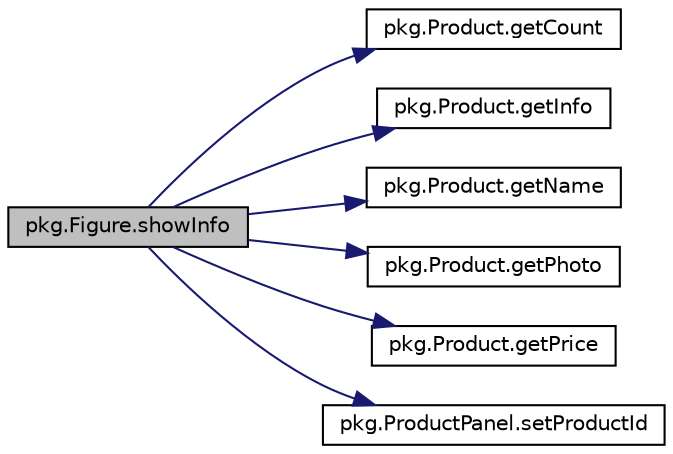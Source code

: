 digraph "pkg.Figure.showInfo"
{
  edge [fontname="Helvetica",fontsize="10",labelfontname="Helvetica",labelfontsize="10"];
  node [fontname="Helvetica",fontsize="10",shape=record];
  rankdir="LR";
  Node1 [label="pkg.Figure.showInfo",height=0.2,width=0.4,color="black", fillcolor="grey75", style="filled", fontcolor="black"];
  Node1 -> Node2 [color="midnightblue",fontsize="10",style="solid",fontname="Helvetica"];
  Node2 [label="pkg.Product.getCount",height=0.2,width=0.4,color="black", fillcolor="white", style="filled",URL="$classpkg_1_1_product.html#ab7dd82a1b245dba43a64cd232f3665f6"];
  Node1 -> Node3 [color="midnightblue",fontsize="10",style="solid",fontname="Helvetica"];
  Node3 [label="pkg.Product.getInfo",height=0.2,width=0.4,color="black", fillcolor="white", style="filled",URL="$classpkg_1_1_product.html#a9609730b224bee5730f554067811446f"];
  Node1 -> Node4 [color="midnightblue",fontsize="10",style="solid",fontname="Helvetica"];
  Node4 [label="pkg.Product.getName",height=0.2,width=0.4,color="black", fillcolor="white", style="filled",URL="$classpkg_1_1_product.html#a33ff6f7a51fc667ad2d2cc670424908c"];
  Node1 -> Node5 [color="midnightblue",fontsize="10",style="solid",fontname="Helvetica"];
  Node5 [label="pkg.Product.getPhoto",height=0.2,width=0.4,color="black", fillcolor="white", style="filled",URL="$classpkg_1_1_product.html#acb7237be160d1df9bcfda96a618f23dc"];
  Node1 -> Node6 [color="midnightblue",fontsize="10",style="solid",fontname="Helvetica"];
  Node6 [label="pkg.Product.getPrice",height=0.2,width=0.4,color="black", fillcolor="white", style="filled",URL="$classpkg_1_1_product.html#af93b4414ec143311db57e6e4586d129e"];
  Node1 -> Node7 [color="midnightblue",fontsize="10",style="solid",fontname="Helvetica"];
  Node7 [label="pkg.ProductPanel.setProductId",height=0.2,width=0.4,color="black", fillcolor="white", style="filled",URL="$classpkg_1_1_product_panel.html#ae1cb96da7cd48c10f53c8c9f8e44d4d3"];
}

